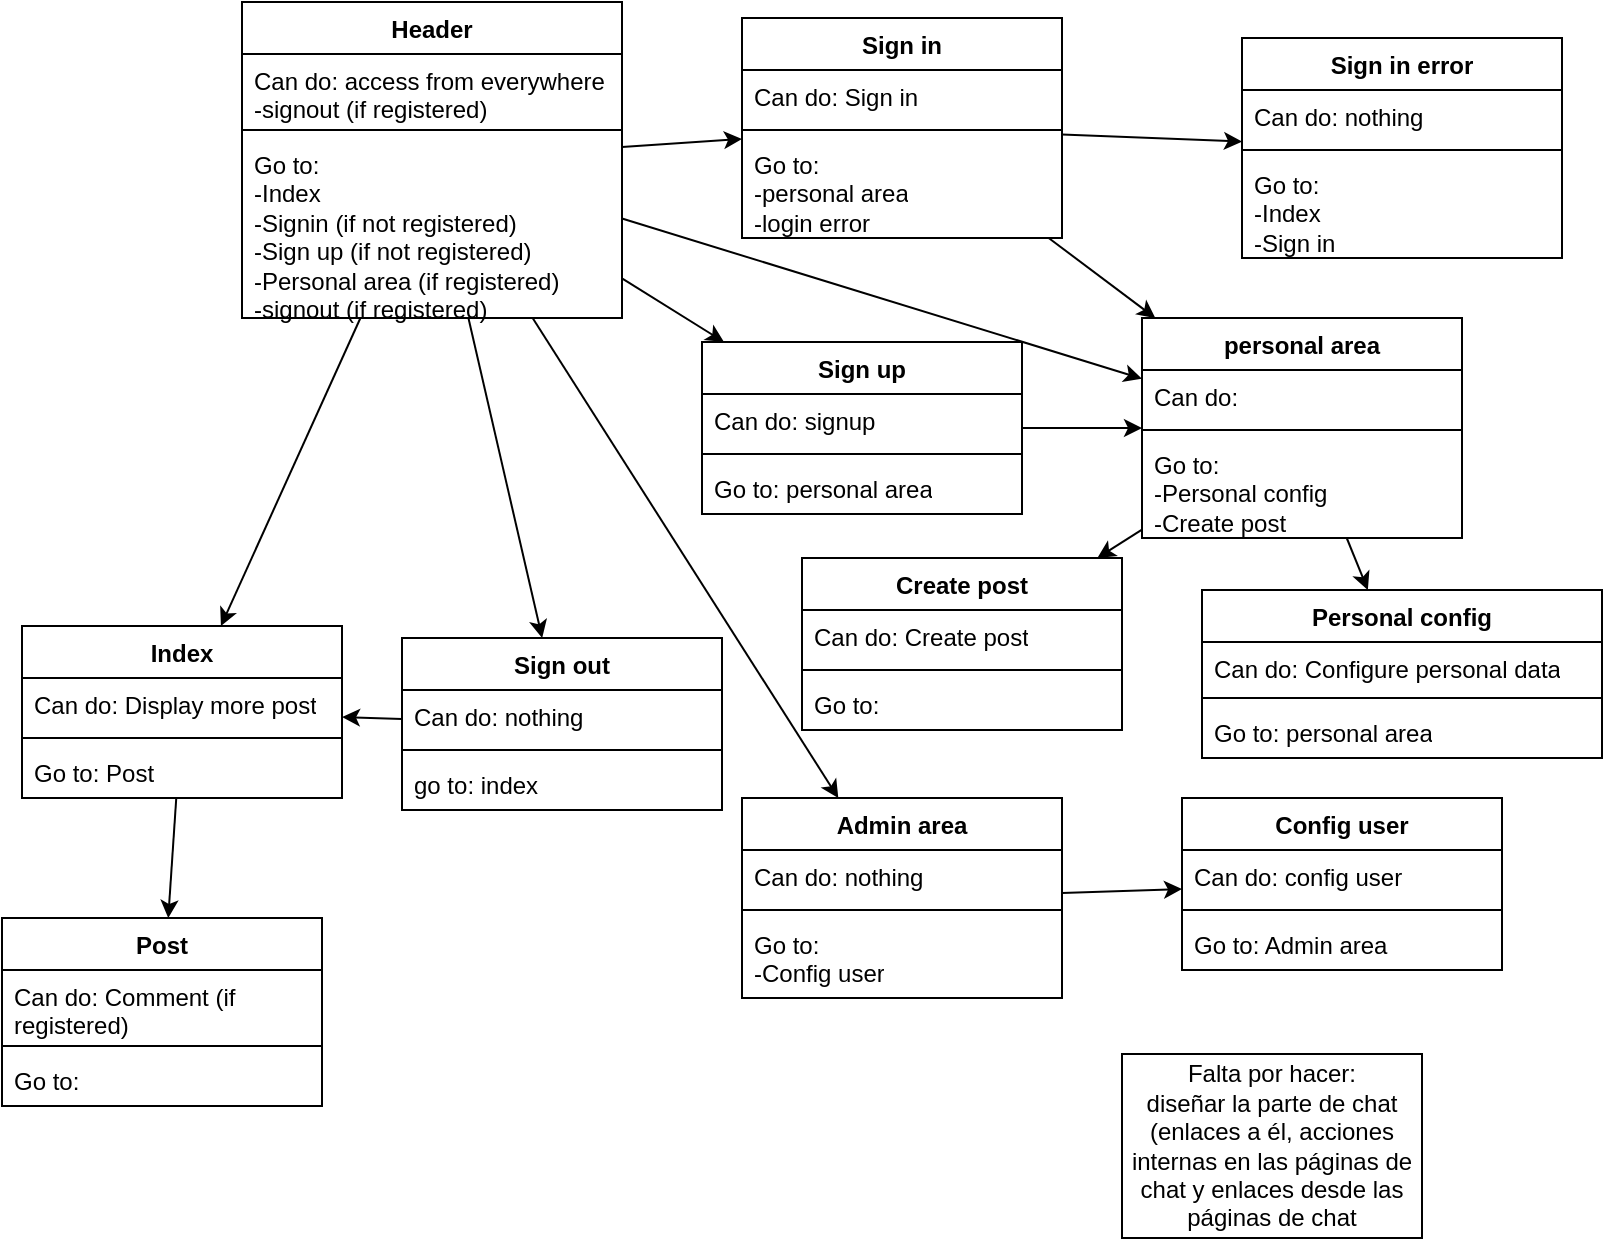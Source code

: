 <mxfile version="23.1.1" type="device">
  <diagram name="Página-1" id="Iy72t4BLv6xSZhXCR-NH">
    <mxGraphModel dx="880" dy="442" grid="1" gridSize="10" guides="1" tooltips="1" connect="1" arrows="1" fold="1" page="1" pageScale="1" pageWidth="827" pageHeight="1169" math="0" shadow="0">
      <root>
        <mxCell id="0" />
        <mxCell id="1" parent="0" />
        <mxCell id="DugeXbINytqs8f6z27PD-1" value="Index" style="swimlane;fontStyle=1;align=center;verticalAlign=top;childLayout=stackLayout;horizontal=1;startSize=26;horizontalStack=0;resizeParent=1;resizeParentMax=0;resizeLast=0;collapsible=1;marginBottom=0;whiteSpace=wrap;html=1;" parent="1" vertex="1">
          <mxGeometry x="20" y="384" width="160" height="86" as="geometry" />
        </mxCell>
        <mxCell id="DugeXbINytqs8f6z27PD-2" value="Can do: Display more post" style="text;strokeColor=none;fillColor=none;align=left;verticalAlign=top;spacingLeft=4;spacingRight=4;overflow=hidden;rotatable=0;points=[[0,0.5],[1,0.5]];portConstraint=eastwest;whiteSpace=wrap;html=1;" parent="DugeXbINytqs8f6z27PD-1" vertex="1">
          <mxGeometry y="26" width="160" height="26" as="geometry" />
        </mxCell>
        <mxCell id="DugeXbINytqs8f6z27PD-3" value="" style="line;strokeWidth=1;fillColor=none;align=left;verticalAlign=middle;spacingTop=-1;spacingLeft=3;spacingRight=3;rotatable=0;labelPosition=right;points=[];portConstraint=eastwest;strokeColor=inherit;" parent="DugeXbINytqs8f6z27PD-1" vertex="1">
          <mxGeometry y="52" width="160" height="8" as="geometry" />
        </mxCell>
        <mxCell id="DugeXbINytqs8f6z27PD-4" value="Go to: Post" style="text;strokeColor=none;fillColor=none;align=left;verticalAlign=top;spacingLeft=4;spacingRight=4;overflow=hidden;rotatable=0;points=[[0,0.5],[1,0.5]];portConstraint=eastwest;whiteSpace=wrap;html=1;" parent="DugeXbINytqs8f6z27PD-1" vertex="1">
          <mxGeometry y="60" width="160" height="26" as="geometry" />
        </mxCell>
        <mxCell id="DugeXbINytqs8f6z27PD-5" value="Sign in" style="swimlane;fontStyle=1;align=center;verticalAlign=top;childLayout=stackLayout;horizontal=1;startSize=26;horizontalStack=0;resizeParent=1;resizeParentMax=0;resizeLast=0;collapsible=1;marginBottom=0;whiteSpace=wrap;html=1;" parent="1" vertex="1">
          <mxGeometry x="380" y="80" width="160" height="110" as="geometry" />
        </mxCell>
        <mxCell id="DugeXbINytqs8f6z27PD-6" value="Can do: Sign in" style="text;strokeColor=none;fillColor=none;align=left;verticalAlign=top;spacingLeft=4;spacingRight=4;overflow=hidden;rotatable=0;points=[[0,0.5],[1,0.5]];portConstraint=eastwest;whiteSpace=wrap;html=1;" parent="DugeXbINytqs8f6z27PD-5" vertex="1">
          <mxGeometry y="26" width="160" height="26" as="geometry" />
        </mxCell>
        <mxCell id="DugeXbINytqs8f6z27PD-7" value="" style="line;strokeWidth=1;fillColor=none;align=left;verticalAlign=middle;spacingTop=-1;spacingLeft=3;spacingRight=3;rotatable=0;labelPosition=right;points=[];portConstraint=eastwest;strokeColor=inherit;" parent="DugeXbINytqs8f6z27PD-5" vertex="1">
          <mxGeometry y="52" width="160" height="8" as="geometry" />
        </mxCell>
        <mxCell id="DugeXbINytqs8f6z27PD-8" value="&lt;div&gt;Go to:&lt;/div&gt;&lt;div&gt;-personal area&lt;/div&gt;&lt;div&gt;-login error&lt;/div&gt;" style="text;strokeColor=none;fillColor=none;align=left;verticalAlign=top;spacingLeft=4;spacingRight=4;overflow=hidden;rotatable=0;points=[[0,0.5],[1,0.5]];portConstraint=eastwest;whiteSpace=wrap;html=1;" parent="DugeXbINytqs8f6z27PD-5" vertex="1">
          <mxGeometry y="60" width="160" height="50" as="geometry" />
        </mxCell>
        <mxCell id="DugeXbINytqs8f6z27PD-9" value="personal area" style="swimlane;fontStyle=1;align=center;verticalAlign=top;childLayout=stackLayout;horizontal=1;startSize=26;horizontalStack=0;resizeParent=1;resizeParentMax=0;resizeLast=0;collapsible=1;marginBottom=0;whiteSpace=wrap;html=1;" parent="1" vertex="1">
          <mxGeometry x="580" y="230" width="160" height="110" as="geometry" />
        </mxCell>
        <mxCell id="DugeXbINytqs8f6z27PD-10" value="Can do:" style="text;strokeColor=none;fillColor=none;align=left;verticalAlign=top;spacingLeft=4;spacingRight=4;overflow=hidden;rotatable=0;points=[[0,0.5],[1,0.5]];portConstraint=eastwest;whiteSpace=wrap;html=1;" parent="DugeXbINytqs8f6z27PD-9" vertex="1">
          <mxGeometry y="26" width="160" height="26" as="geometry" />
        </mxCell>
        <mxCell id="DugeXbINytqs8f6z27PD-11" value="" style="line;strokeWidth=1;fillColor=none;align=left;verticalAlign=middle;spacingTop=-1;spacingLeft=3;spacingRight=3;rotatable=0;labelPosition=right;points=[];portConstraint=eastwest;strokeColor=inherit;" parent="DugeXbINytqs8f6z27PD-9" vertex="1">
          <mxGeometry y="52" width="160" height="8" as="geometry" />
        </mxCell>
        <mxCell id="DugeXbINytqs8f6z27PD-12" value="&lt;div&gt;Go to:&lt;/div&gt;&lt;div&gt;-Personal config&lt;br&gt;&lt;/div&gt;&lt;div&gt;-Create post&lt;/div&gt;" style="text;strokeColor=none;fillColor=none;align=left;verticalAlign=top;spacingLeft=4;spacingRight=4;overflow=hidden;rotatable=0;points=[[0,0.5],[1,0.5]];portConstraint=eastwest;whiteSpace=wrap;html=1;" parent="DugeXbINytqs8f6z27PD-9" vertex="1">
          <mxGeometry y="60" width="160" height="50" as="geometry" />
        </mxCell>
        <mxCell id="DugeXbINytqs8f6z27PD-13" value="Sign up" style="swimlane;fontStyle=1;align=center;verticalAlign=top;childLayout=stackLayout;horizontal=1;startSize=26;horizontalStack=0;resizeParent=1;resizeParentMax=0;resizeLast=0;collapsible=1;marginBottom=0;whiteSpace=wrap;html=1;" parent="1" vertex="1">
          <mxGeometry x="360" y="242" width="160" height="86" as="geometry" />
        </mxCell>
        <mxCell id="DugeXbINytqs8f6z27PD-14" value="Can do: signup" style="text;strokeColor=none;fillColor=none;align=left;verticalAlign=top;spacingLeft=4;spacingRight=4;overflow=hidden;rotatable=0;points=[[0,0.5],[1,0.5]];portConstraint=eastwest;whiteSpace=wrap;html=1;" parent="DugeXbINytqs8f6z27PD-13" vertex="1">
          <mxGeometry y="26" width="160" height="26" as="geometry" />
        </mxCell>
        <mxCell id="DugeXbINytqs8f6z27PD-15" value="" style="line;strokeWidth=1;fillColor=none;align=left;verticalAlign=middle;spacingTop=-1;spacingLeft=3;spacingRight=3;rotatable=0;labelPosition=right;points=[];portConstraint=eastwest;strokeColor=inherit;" parent="DugeXbINytqs8f6z27PD-13" vertex="1">
          <mxGeometry y="52" width="160" height="8" as="geometry" />
        </mxCell>
        <mxCell id="DugeXbINytqs8f6z27PD-16" value="Go to: personal area" style="text;strokeColor=none;fillColor=none;align=left;verticalAlign=top;spacingLeft=4;spacingRight=4;overflow=hidden;rotatable=0;points=[[0,0.5],[1,0.5]];portConstraint=eastwest;whiteSpace=wrap;html=1;" parent="DugeXbINytqs8f6z27PD-13" vertex="1">
          <mxGeometry y="60" width="160" height="26" as="geometry" />
        </mxCell>
        <mxCell id="DugeXbINytqs8f6z27PD-17" value="Sign in error" style="swimlane;fontStyle=1;align=center;verticalAlign=top;childLayout=stackLayout;horizontal=1;startSize=26;horizontalStack=0;resizeParent=1;resizeParentMax=0;resizeLast=0;collapsible=1;marginBottom=0;whiteSpace=wrap;html=1;" parent="1" vertex="1">
          <mxGeometry x="630" y="90" width="160" height="110" as="geometry" />
        </mxCell>
        <mxCell id="DugeXbINytqs8f6z27PD-18" value="Can do: nothing" style="text;strokeColor=none;fillColor=none;align=left;verticalAlign=top;spacingLeft=4;spacingRight=4;overflow=hidden;rotatable=0;points=[[0,0.5],[1,0.5]];portConstraint=eastwest;whiteSpace=wrap;html=1;" parent="DugeXbINytqs8f6z27PD-17" vertex="1">
          <mxGeometry y="26" width="160" height="26" as="geometry" />
        </mxCell>
        <mxCell id="DugeXbINytqs8f6z27PD-19" value="" style="line;strokeWidth=1;fillColor=none;align=left;verticalAlign=middle;spacingTop=-1;spacingLeft=3;spacingRight=3;rotatable=0;labelPosition=right;points=[];portConstraint=eastwest;strokeColor=inherit;" parent="DugeXbINytqs8f6z27PD-17" vertex="1">
          <mxGeometry y="52" width="160" height="8" as="geometry" />
        </mxCell>
        <mxCell id="DugeXbINytqs8f6z27PD-20" value="&lt;div&gt;Go to:&lt;/div&gt;&lt;div&gt;-Index&lt;/div&gt;&lt;div&gt;-Sign in&lt;/div&gt;" style="text;strokeColor=none;fillColor=none;align=left;verticalAlign=top;spacingLeft=4;spacingRight=4;overflow=hidden;rotatable=0;points=[[0,0.5],[1,0.5]];portConstraint=eastwest;whiteSpace=wrap;html=1;" parent="DugeXbINytqs8f6z27PD-17" vertex="1">
          <mxGeometry y="60" width="160" height="50" as="geometry" />
        </mxCell>
        <mxCell id="DugeXbINytqs8f6z27PD-21" value="Header" style="swimlane;fontStyle=1;align=center;verticalAlign=top;childLayout=stackLayout;horizontal=1;startSize=26;horizontalStack=0;resizeParent=1;resizeParentMax=0;resizeLast=0;collapsible=1;marginBottom=0;whiteSpace=wrap;html=1;" parent="1" vertex="1">
          <mxGeometry x="130" y="72" width="190" height="158" as="geometry" />
        </mxCell>
        <mxCell id="DugeXbINytqs8f6z27PD-22" value="&lt;div&gt;Can do: access from everywhere&lt;/div&gt;&lt;div&gt;-signout (if registered)&lt;/div&gt;" style="text;strokeColor=none;fillColor=none;align=left;verticalAlign=top;spacingLeft=4;spacingRight=4;overflow=hidden;rotatable=0;points=[[0,0.5],[1,0.5]];portConstraint=eastwest;whiteSpace=wrap;html=1;" parent="DugeXbINytqs8f6z27PD-21" vertex="1">
          <mxGeometry y="26" width="190" height="34" as="geometry" />
        </mxCell>
        <mxCell id="DugeXbINytqs8f6z27PD-23" value="" style="line;strokeWidth=1;fillColor=none;align=left;verticalAlign=middle;spacingTop=-1;spacingLeft=3;spacingRight=3;rotatable=0;labelPosition=right;points=[];portConstraint=eastwest;strokeColor=inherit;" parent="DugeXbINytqs8f6z27PD-21" vertex="1">
          <mxGeometry y="60" width="190" height="8" as="geometry" />
        </mxCell>
        <mxCell id="DugeXbINytqs8f6z27PD-24" value="&lt;div&gt;Go to:&lt;/div&gt;&lt;div&gt;-Index&lt;/div&gt;&lt;div&gt;-Signin (if not registered)&lt;/div&gt;&lt;div&gt;-Sign up (if not registered)&lt;/div&gt;&lt;div&gt;-Personal area (if registered)&lt;/div&gt;&lt;div&gt;-signout (if registered)&lt;/div&gt;" style="text;strokeColor=none;fillColor=none;align=left;verticalAlign=top;spacingLeft=4;spacingRight=4;overflow=hidden;rotatable=0;points=[[0,0.5],[1,0.5]];portConstraint=eastwest;whiteSpace=wrap;html=1;" parent="DugeXbINytqs8f6z27PD-21" vertex="1">
          <mxGeometry y="68" width="190" height="90" as="geometry" />
        </mxCell>
        <mxCell id="DugeXbINytqs8f6z27PD-25" value="Post" style="swimlane;fontStyle=1;align=center;verticalAlign=top;childLayout=stackLayout;horizontal=1;startSize=26;horizontalStack=0;resizeParent=1;resizeParentMax=0;resizeLast=0;collapsible=1;marginBottom=0;whiteSpace=wrap;html=1;" parent="1" vertex="1">
          <mxGeometry x="10" y="530" width="160" height="94" as="geometry" />
        </mxCell>
        <mxCell id="DugeXbINytqs8f6z27PD-26" value="Can do: Comment (if registered)" style="text;strokeColor=none;fillColor=none;align=left;verticalAlign=top;spacingLeft=4;spacingRight=4;overflow=hidden;rotatable=0;points=[[0,0.5],[1,0.5]];portConstraint=eastwest;whiteSpace=wrap;html=1;" parent="DugeXbINytqs8f6z27PD-25" vertex="1">
          <mxGeometry y="26" width="160" height="34" as="geometry" />
        </mxCell>
        <mxCell id="DugeXbINytqs8f6z27PD-27" value="" style="line;strokeWidth=1;fillColor=none;align=left;verticalAlign=middle;spacingTop=-1;spacingLeft=3;spacingRight=3;rotatable=0;labelPosition=right;points=[];portConstraint=eastwest;strokeColor=inherit;" parent="DugeXbINytqs8f6z27PD-25" vertex="1">
          <mxGeometry y="60" width="160" height="8" as="geometry" />
        </mxCell>
        <mxCell id="DugeXbINytqs8f6z27PD-28" value="Go to:" style="text;strokeColor=none;fillColor=none;align=left;verticalAlign=top;spacingLeft=4;spacingRight=4;overflow=hidden;rotatable=0;points=[[0,0.5],[1,0.5]];portConstraint=eastwest;whiteSpace=wrap;html=1;" parent="DugeXbINytqs8f6z27PD-25" vertex="1">
          <mxGeometry y="68" width="160" height="26" as="geometry" />
        </mxCell>
        <mxCell id="DugeXbINytqs8f6z27PD-29" value="" style="endArrow=classic;html=1;rounded=0;" parent="1" source="DugeXbINytqs8f6z27PD-21" target="DugeXbINytqs8f6z27PD-5" edge="1">
          <mxGeometry width="50" height="50" relative="1" as="geometry">
            <mxPoint x="640" y="190" as="sourcePoint" />
            <mxPoint x="690" y="140" as="targetPoint" />
          </mxGeometry>
        </mxCell>
        <mxCell id="DugeXbINytqs8f6z27PD-30" value="" style="endArrow=classic;html=1;rounded=0;" parent="1" source="DugeXbINytqs8f6z27PD-1" target="DugeXbINytqs8f6z27PD-25" edge="1">
          <mxGeometry width="50" height="50" relative="1" as="geometry">
            <mxPoint x="340" y="205" as="sourcePoint" />
            <mxPoint x="430" y="253" as="targetPoint" />
          </mxGeometry>
        </mxCell>
        <mxCell id="DugeXbINytqs8f6z27PD-31" value="" style="endArrow=classic;html=1;rounded=0;" parent="1" source="DugeXbINytqs8f6z27PD-21" target="DugeXbINytqs8f6z27PD-1" edge="1">
          <mxGeometry width="50" height="50" relative="1" as="geometry">
            <mxPoint x="340" y="205" as="sourcePoint" />
            <mxPoint x="430" y="253" as="targetPoint" />
          </mxGeometry>
        </mxCell>
        <mxCell id="DugeXbINytqs8f6z27PD-32" value="" style="endArrow=classic;html=1;rounded=0;" parent="1" source="DugeXbINytqs8f6z27PD-21" target="DugeXbINytqs8f6z27PD-13" edge="1">
          <mxGeometry width="50" height="50" relative="1" as="geometry">
            <mxPoint x="330" y="400" as="sourcePoint" />
            <mxPoint x="380" y="350" as="targetPoint" />
          </mxGeometry>
        </mxCell>
        <mxCell id="DugeXbINytqs8f6z27PD-33" value="" style="endArrow=classic;html=1;rounded=0;" parent="1" source="DugeXbINytqs8f6z27PD-5" target="DugeXbINytqs8f6z27PD-17" edge="1">
          <mxGeometry width="50" height="50" relative="1" as="geometry">
            <mxPoint x="310" y="360" as="sourcePoint" />
            <mxPoint x="360" y="310" as="targetPoint" />
          </mxGeometry>
        </mxCell>
        <mxCell id="DugeXbINytqs8f6z27PD-34" value="" style="endArrow=classic;html=1;rounded=0;" parent="1" source="DugeXbINytqs8f6z27PD-5" target="DugeXbINytqs8f6z27PD-9" edge="1">
          <mxGeometry width="50" height="50" relative="1" as="geometry">
            <mxPoint x="570" y="440" as="sourcePoint" />
            <mxPoint x="620" y="390" as="targetPoint" />
          </mxGeometry>
        </mxCell>
        <mxCell id="DugeXbINytqs8f6z27PD-35" value="Personal config" style="swimlane;fontStyle=1;align=center;verticalAlign=top;childLayout=stackLayout;horizontal=1;startSize=26;horizontalStack=0;resizeParent=1;resizeParentMax=0;resizeLast=0;collapsible=1;marginBottom=0;whiteSpace=wrap;html=1;" parent="1" vertex="1">
          <mxGeometry x="610" y="366" width="200" height="84" as="geometry" />
        </mxCell>
        <mxCell id="DugeXbINytqs8f6z27PD-36" value="Can do: Configure personal data" style="text;strokeColor=none;fillColor=none;align=left;verticalAlign=top;spacingLeft=4;spacingRight=4;overflow=hidden;rotatable=0;points=[[0,0.5],[1,0.5]];portConstraint=eastwest;whiteSpace=wrap;html=1;" parent="DugeXbINytqs8f6z27PD-35" vertex="1">
          <mxGeometry y="26" width="200" height="24" as="geometry" />
        </mxCell>
        <mxCell id="DugeXbINytqs8f6z27PD-37" value="" style="line;strokeWidth=1;fillColor=none;align=left;verticalAlign=middle;spacingTop=-1;spacingLeft=3;spacingRight=3;rotatable=0;labelPosition=right;points=[];portConstraint=eastwest;strokeColor=inherit;" parent="DugeXbINytqs8f6z27PD-35" vertex="1">
          <mxGeometry y="50" width="200" height="8" as="geometry" />
        </mxCell>
        <mxCell id="DugeXbINytqs8f6z27PD-38" value="Go to: personal area" style="text;strokeColor=none;fillColor=none;align=left;verticalAlign=top;spacingLeft=4;spacingRight=4;overflow=hidden;rotatable=0;points=[[0,0.5],[1,0.5]];portConstraint=eastwest;whiteSpace=wrap;html=1;" parent="DugeXbINytqs8f6z27PD-35" vertex="1">
          <mxGeometry y="58" width="200" height="26" as="geometry" />
        </mxCell>
        <mxCell id="DugeXbINytqs8f6z27PD-39" value="" style="endArrow=classic;html=1;rounded=0;" parent="1" source="DugeXbINytqs8f6z27PD-9" target="DugeXbINytqs8f6z27PD-35" edge="1">
          <mxGeometry width="50" height="50" relative="1" as="geometry">
            <mxPoint x="560" y="290" as="sourcePoint" />
            <mxPoint x="600" y="288" as="targetPoint" />
          </mxGeometry>
        </mxCell>
        <mxCell id="DugeXbINytqs8f6z27PD-40" value="" style="endArrow=classic;html=1;rounded=0;" parent="1" source="DugeXbINytqs8f6z27PD-13" target="DugeXbINytqs8f6z27PD-9" edge="1">
          <mxGeometry width="50" height="50" relative="1" as="geometry">
            <mxPoint x="310" y="390" as="sourcePoint" />
            <mxPoint x="434" y="360" as="targetPoint" />
          </mxGeometry>
        </mxCell>
        <mxCell id="DugeXbINytqs8f6z27PD-41" value="" style="endArrow=classic;html=1;rounded=0;" parent="1" source="DugeXbINytqs8f6z27PD-21" target="DugeXbINytqs8f6z27PD-9" edge="1">
          <mxGeometry width="50" height="50" relative="1" as="geometry">
            <mxPoint x="340" y="205" as="sourcePoint" />
            <mxPoint x="430" y="253" as="targetPoint" />
          </mxGeometry>
        </mxCell>
        <mxCell id="DugeXbINytqs8f6z27PD-42" value="Create post" style="swimlane;fontStyle=1;align=center;verticalAlign=top;childLayout=stackLayout;horizontal=1;startSize=26;horizontalStack=0;resizeParent=1;resizeParentMax=0;resizeLast=0;collapsible=1;marginBottom=0;whiteSpace=wrap;html=1;" parent="1" vertex="1">
          <mxGeometry x="410" y="350" width="160" height="86" as="geometry" />
        </mxCell>
        <mxCell id="DugeXbINytqs8f6z27PD-43" value="Can do: Create post" style="text;strokeColor=none;fillColor=none;align=left;verticalAlign=top;spacingLeft=4;spacingRight=4;overflow=hidden;rotatable=0;points=[[0,0.5],[1,0.5]];portConstraint=eastwest;whiteSpace=wrap;html=1;" parent="DugeXbINytqs8f6z27PD-42" vertex="1">
          <mxGeometry y="26" width="160" height="26" as="geometry" />
        </mxCell>
        <mxCell id="DugeXbINytqs8f6z27PD-44" value="" style="line;strokeWidth=1;fillColor=none;align=left;verticalAlign=middle;spacingTop=-1;spacingLeft=3;spacingRight=3;rotatable=0;labelPosition=right;points=[];portConstraint=eastwest;strokeColor=inherit;" parent="DugeXbINytqs8f6z27PD-42" vertex="1">
          <mxGeometry y="52" width="160" height="8" as="geometry" />
        </mxCell>
        <mxCell id="DugeXbINytqs8f6z27PD-45" value="Go to:" style="text;strokeColor=none;fillColor=none;align=left;verticalAlign=top;spacingLeft=4;spacingRight=4;overflow=hidden;rotatable=0;points=[[0,0.5],[1,0.5]];portConstraint=eastwest;whiteSpace=wrap;html=1;" parent="DugeXbINytqs8f6z27PD-42" vertex="1">
          <mxGeometry y="60" width="160" height="26" as="geometry" />
        </mxCell>
        <mxCell id="DugeXbINytqs8f6z27PD-46" value="Admin area" style="swimlane;fontStyle=1;align=center;verticalAlign=top;childLayout=stackLayout;horizontal=1;startSize=26;horizontalStack=0;resizeParent=1;resizeParentMax=0;resizeLast=0;collapsible=1;marginBottom=0;whiteSpace=wrap;html=1;" parent="1" vertex="1">
          <mxGeometry x="380" y="470" width="160" height="100" as="geometry" />
        </mxCell>
        <mxCell id="DugeXbINytqs8f6z27PD-47" value="Can do: nothing" style="text;strokeColor=none;fillColor=none;align=left;verticalAlign=top;spacingLeft=4;spacingRight=4;overflow=hidden;rotatable=0;points=[[0,0.5],[1,0.5]];portConstraint=eastwest;whiteSpace=wrap;html=1;" parent="DugeXbINytqs8f6z27PD-46" vertex="1">
          <mxGeometry y="26" width="160" height="26" as="geometry" />
        </mxCell>
        <mxCell id="DugeXbINytqs8f6z27PD-48" value="" style="line;strokeWidth=1;fillColor=none;align=left;verticalAlign=middle;spacingTop=-1;spacingLeft=3;spacingRight=3;rotatable=0;labelPosition=right;points=[];portConstraint=eastwest;strokeColor=inherit;" parent="DugeXbINytqs8f6z27PD-46" vertex="1">
          <mxGeometry y="52" width="160" height="8" as="geometry" />
        </mxCell>
        <mxCell id="DugeXbINytqs8f6z27PD-49" value="&lt;div&gt;Go to:&lt;/div&gt;&lt;div&gt;-Config user&lt;br&gt;&lt;/div&gt;" style="text;strokeColor=none;fillColor=none;align=left;verticalAlign=top;spacingLeft=4;spacingRight=4;overflow=hidden;rotatable=0;points=[[0,0.5],[1,0.5]];portConstraint=eastwest;whiteSpace=wrap;html=1;" parent="DugeXbINytqs8f6z27PD-46" vertex="1">
          <mxGeometry y="60" width="160" height="40" as="geometry" />
        </mxCell>
        <mxCell id="DugeXbINytqs8f6z27PD-50" value="Sign out" style="swimlane;fontStyle=1;align=center;verticalAlign=top;childLayout=stackLayout;horizontal=1;startSize=26;horizontalStack=0;resizeParent=1;resizeParentMax=0;resizeLast=0;collapsible=1;marginBottom=0;whiteSpace=wrap;html=1;" parent="1" vertex="1">
          <mxGeometry x="210" y="390" width="160" height="86" as="geometry" />
        </mxCell>
        <mxCell id="DugeXbINytqs8f6z27PD-51" value="Can do: nothing" style="text;strokeColor=none;fillColor=none;align=left;verticalAlign=top;spacingLeft=4;spacingRight=4;overflow=hidden;rotatable=0;points=[[0,0.5],[1,0.5]];portConstraint=eastwest;whiteSpace=wrap;html=1;" parent="DugeXbINytqs8f6z27PD-50" vertex="1">
          <mxGeometry y="26" width="160" height="26" as="geometry" />
        </mxCell>
        <mxCell id="DugeXbINytqs8f6z27PD-52" value="" style="line;strokeWidth=1;fillColor=none;align=left;verticalAlign=middle;spacingTop=-1;spacingLeft=3;spacingRight=3;rotatable=0;labelPosition=right;points=[];portConstraint=eastwest;strokeColor=inherit;" parent="DugeXbINytqs8f6z27PD-50" vertex="1">
          <mxGeometry y="52" width="160" height="8" as="geometry" />
        </mxCell>
        <mxCell id="DugeXbINytqs8f6z27PD-53" value="go to: index" style="text;strokeColor=none;fillColor=none;align=left;verticalAlign=top;spacingLeft=4;spacingRight=4;overflow=hidden;rotatable=0;points=[[0,0.5],[1,0.5]];portConstraint=eastwest;whiteSpace=wrap;html=1;" parent="DugeXbINytqs8f6z27PD-50" vertex="1">
          <mxGeometry y="60" width="160" height="26" as="geometry" />
        </mxCell>
        <mxCell id="DugeXbINytqs8f6z27PD-54" value="" style="endArrow=classic;html=1;rounded=0;" parent="1" source="DugeXbINytqs8f6z27PD-21" target="DugeXbINytqs8f6z27PD-50" edge="1">
          <mxGeometry width="50" height="50" relative="1" as="geometry">
            <mxPoint x="321" y="238" as="sourcePoint" />
            <mxPoint x="439" y="360" as="targetPoint" />
          </mxGeometry>
        </mxCell>
        <mxCell id="DugeXbINytqs8f6z27PD-55" value="" style="endArrow=classic;html=1;rounded=0;" parent="1" source="DugeXbINytqs8f6z27PD-50" target="DugeXbINytqs8f6z27PD-1" edge="1">
          <mxGeometry width="50" height="50" relative="1" as="geometry">
            <mxPoint x="321" y="238" as="sourcePoint" />
            <mxPoint x="439" y="360" as="targetPoint" />
          </mxGeometry>
        </mxCell>
        <mxCell id="DugeXbINytqs8f6z27PD-56" value="" style="endArrow=classic;html=1;rounded=0;" parent="1" source="DugeXbINytqs8f6z27PD-21" target="DugeXbINytqs8f6z27PD-46" edge="1">
          <mxGeometry width="50" height="50" relative="1" as="geometry">
            <mxPoint x="321" y="238" as="sourcePoint" />
            <mxPoint x="439" y="360" as="targetPoint" />
          </mxGeometry>
        </mxCell>
        <mxCell id="DugeXbINytqs8f6z27PD-57" value="Config user" style="swimlane;fontStyle=1;align=center;verticalAlign=top;childLayout=stackLayout;horizontal=1;startSize=26;horizontalStack=0;resizeParent=1;resizeParentMax=0;resizeLast=0;collapsible=1;marginBottom=0;whiteSpace=wrap;html=1;" parent="1" vertex="1">
          <mxGeometry x="600" y="470" width="160" height="86" as="geometry" />
        </mxCell>
        <mxCell id="DugeXbINytqs8f6z27PD-58" value="Can do: config user" style="text;strokeColor=none;fillColor=none;align=left;verticalAlign=top;spacingLeft=4;spacingRight=4;overflow=hidden;rotatable=0;points=[[0,0.5],[1,0.5]];portConstraint=eastwest;whiteSpace=wrap;html=1;" parent="DugeXbINytqs8f6z27PD-57" vertex="1">
          <mxGeometry y="26" width="160" height="26" as="geometry" />
        </mxCell>
        <mxCell id="DugeXbINytqs8f6z27PD-59" value="" style="line;strokeWidth=1;fillColor=none;align=left;verticalAlign=middle;spacingTop=-1;spacingLeft=3;spacingRight=3;rotatable=0;labelPosition=right;points=[];portConstraint=eastwest;strokeColor=inherit;" parent="DugeXbINytqs8f6z27PD-57" vertex="1">
          <mxGeometry y="52" width="160" height="8" as="geometry" />
        </mxCell>
        <mxCell id="DugeXbINytqs8f6z27PD-60" value="Go to: Admin area" style="text;strokeColor=none;fillColor=none;align=left;verticalAlign=top;spacingLeft=4;spacingRight=4;overflow=hidden;rotatable=0;points=[[0,0.5],[1,0.5]];portConstraint=eastwest;whiteSpace=wrap;html=1;" parent="DugeXbINytqs8f6z27PD-57" vertex="1">
          <mxGeometry y="60" width="160" height="26" as="geometry" />
        </mxCell>
        <mxCell id="DugeXbINytqs8f6z27PD-61" value="" style="endArrow=classic;html=1;rounded=0;" parent="1" source="DugeXbINytqs8f6z27PD-46" target="DugeXbINytqs8f6z27PD-57" edge="1">
          <mxGeometry width="50" height="50" relative="1" as="geometry">
            <mxPoint x="330" y="420" as="sourcePoint" />
            <mxPoint x="448" y="480" as="targetPoint" />
          </mxGeometry>
        </mxCell>
        <mxCell id="DugeXbINytqs8f6z27PD-62" value="" style="endArrow=classic;html=1;rounded=0;" parent="1" source="DugeXbINytqs8f6z27PD-9" target="DugeXbINytqs8f6z27PD-42" edge="1">
          <mxGeometry width="50" height="50" relative="1" as="geometry">
            <mxPoint x="295" y="238" as="sourcePoint" />
            <mxPoint x="448" y="480" as="targetPoint" />
          </mxGeometry>
        </mxCell>
        <mxCell id="R5jl_d8ghNaHSOo9rt94-1" value="&lt;div&gt;Falta por hacer:&lt;/div&gt;&lt;div&gt;diseñar la parte de chat (enlaces a él, acciones internas en las páginas de chat y enlaces desde las páginas de chat&lt;br&gt;&lt;/div&gt;" style="rounded=0;whiteSpace=wrap;html=1;" vertex="1" parent="1">
          <mxGeometry x="570" y="598" width="150" height="92" as="geometry" />
        </mxCell>
      </root>
    </mxGraphModel>
  </diagram>
</mxfile>

